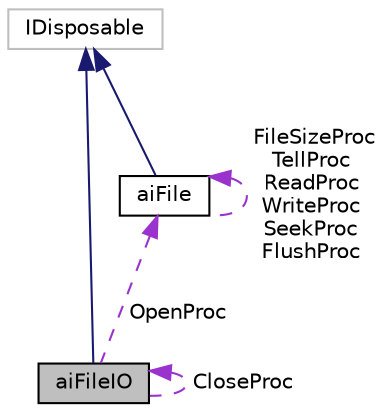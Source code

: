 digraph "aiFileIO"
{
  edge [fontname="Helvetica",fontsize="10",labelfontname="Helvetica",labelfontsize="10"];
  node [fontname="Helvetica",fontsize="10",shape=record];
  Node1 [label="aiFileIO",height=0.2,width=0.4,color="black", fillcolor="grey75", style="filled", fontcolor="black"];
  Node2 -> Node1 [dir="back",color="midnightblue",fontsize="10",style="solid",fontname="Helvetica"];
  Node2 [label="IDisposable",height=0.2,width=0.4,color="grey75", fillcolor="white", style="filled"];
  Node1 -> Node1 [dir="back",color="darkorchid3",fontsize="10",style="dashed",label=" CloseProc" ,fontname="Helvetica"];
  Node3 -> Node1 [dir="back",color="darkorchid3",fontsize="10",style="dashed",label=" OpenProc" ,fontname="Helvetica"];
  Node3 [label="aiFile",height=0.2,width=0.4,color="black", fillcolor="white", style="filled",URL="$structai_file.html",tooltip="C-API: File callbacks. "];
  Node2 -> Node3 [dir="back",color="midnightblue",fontsize="10",style="solid",fontname="Helvetica"];
  Node3 -> Node3 [dir="back",color="darkorchid3",fontsize="10",style="dashed",label=" FileSizeProc\nTellProc\nReadProc\nWriteProc\nSeekProc\nFlushProc" ,fontname="Helvetica"];
}
